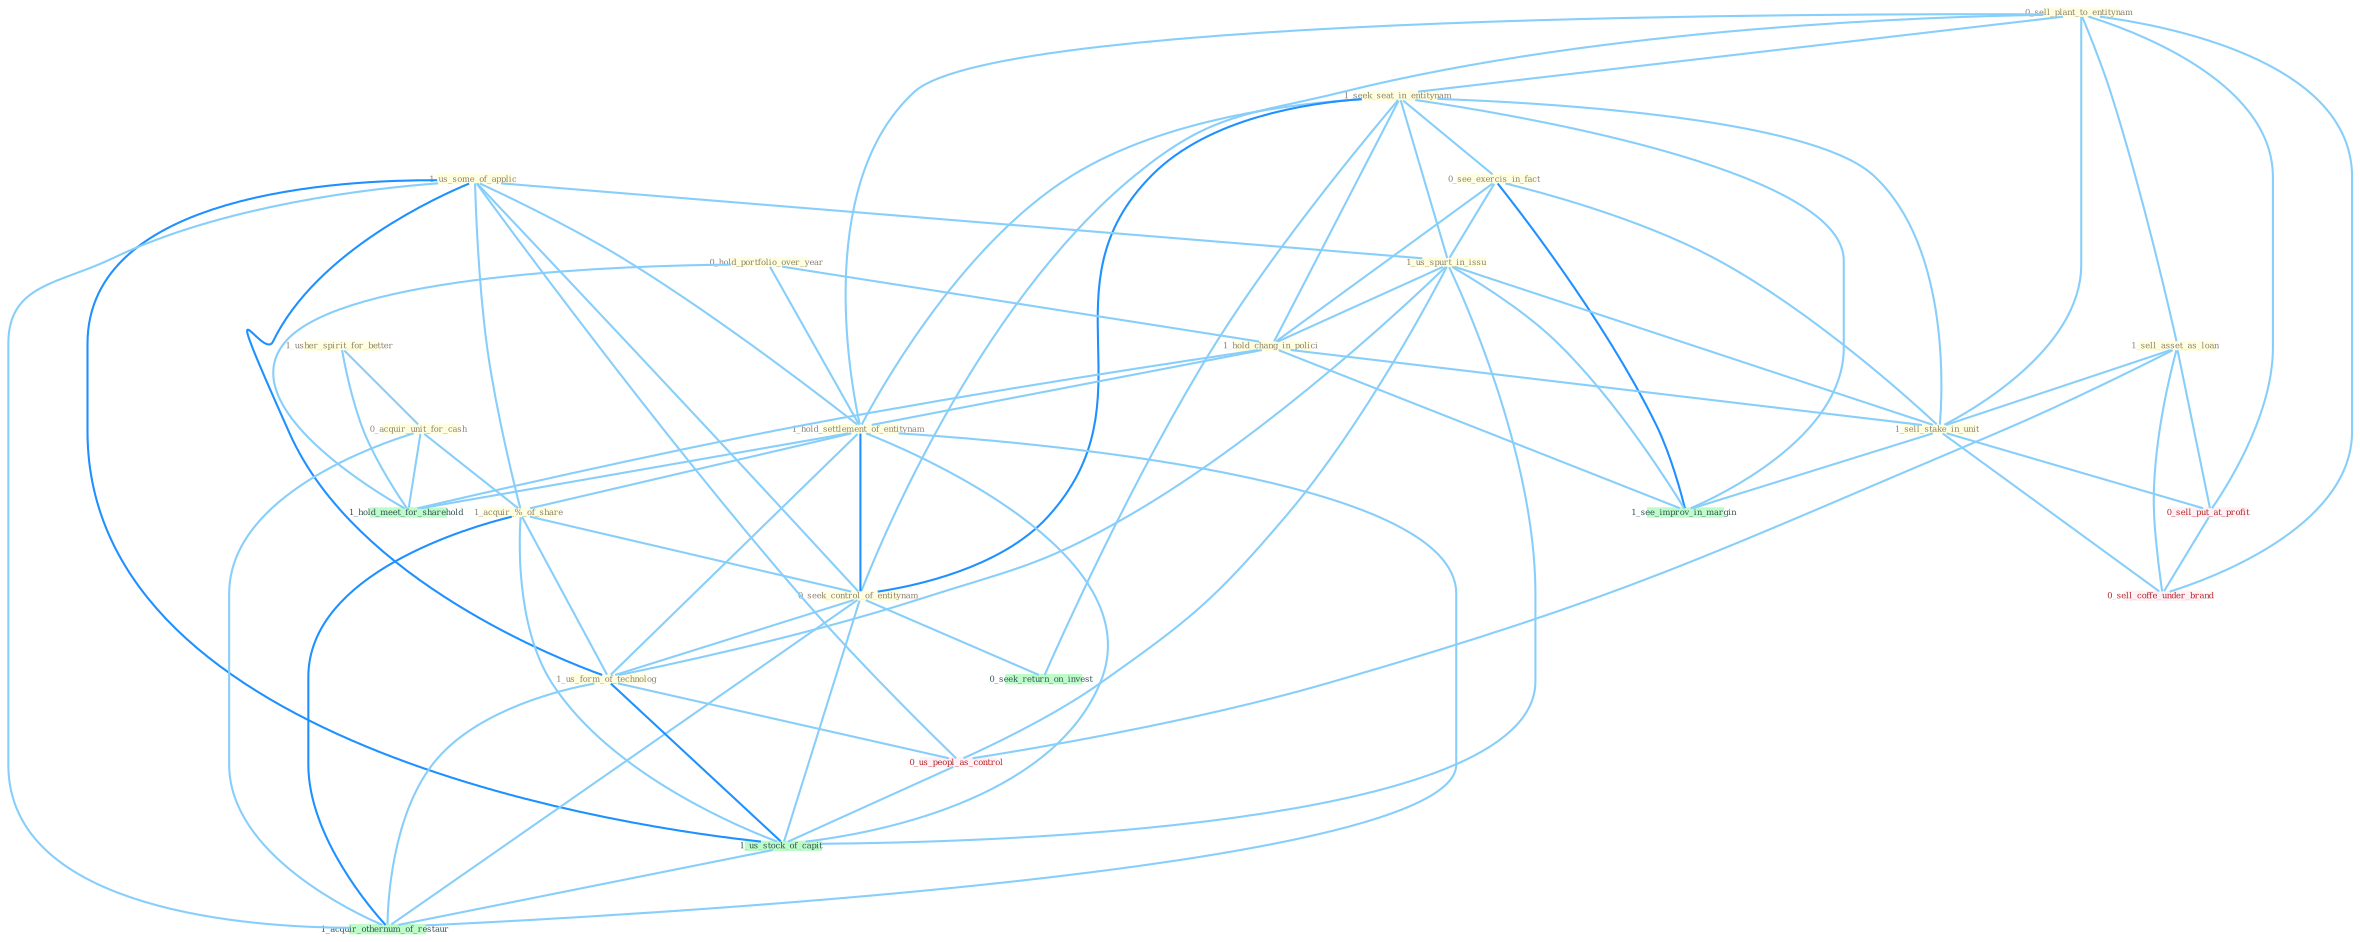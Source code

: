 Graph G{ 
    node
    [shape=polygon,style=filled,width=.5,height=.06,color="#BDFCC9",fixedsize=true,fontsize=4,
    fontcolor="#2f4f4f"];
    {node
    [color="#ffffe0", fontcolor="#8b7d6b"] "0_sell_plant_to_entitynam " "1_usher_spirit_for_better " "1_seek_seat_in_entitynam " "1_us_some_of_applic " "0_see_exercis_in_fact " "0_hold_portfolio_over_year " "1_us_spurt_in_issu " "1_hold_chang_in_polici " "1_sell_asset_as_loan " "0_acquir_unit_for_cash " "1_hold_settlement_of_entitynam " "1_acquir_%_of_share " "0_seek_control_of_entitynam " "1_us_form_of_technolog " "1_sell_stake_in_unit "}
{node [color="#fff0f5", fontcolor="#b22222"] "0_us_peopl_as_control " "0_sell_put_at_profit " "0_sell_coffe_under_brand "}
edge [color="#B0E2FF"];

	"0_sell_plant_to_entitynam " -- "1_seek_seat_in_entitynam " [w="1", color="#87cefa" ];
	"0_sell_plant_to_entitynam " -- "1_sell_asset_as_loan " [w="1", color="#87cefa" ];
	"0_sell_plant_to_entitynam " -- "1_hold_settlement_of_entitynam " [w="1", color="#87cefa" ];
	"0_sell_plant_to_entitynam " -- "0_seek_control_of_entitynam " [w="1", color="#87cefa" ];
	"0_sell_plant_to_entitynam " -- "1_sell_stake_in_unit " [w="1", color="#87cefa" ];
	"0_sell_plant_to_entitynam " -- "0_sell_put_at_profit " [w="1", color="#87cefa" ];
	"0_sell_plant_to_entitynam " -- "0_sell_coffe_under_brand " [w="1", color="#87cefa" ];
	"1_usher_spirit_for_better " -- "0_acquir_unit_for_cash " [w="1", color="#87cefa" ];
	"1_usher_spirit_for_better " -- "1_hold_meet_for_sharehold " [w="1", color="#87cefa" ];
	"1_seek_seat_in_entitynam " -- "0_see_exercis_in_fact " [w="1", color="#87cefa" ];
	"1_seek_seat_in_entitynam " -- "1_us_spurt_in_issu " [w="1", color="#87cefa" ];
	"1_seek_seat_in_entitynam " -- "1_hold_chang_in_polici " [w="1", color="#87cefa" ];
	"1_seek_seat_in_entitynam " -- "1_hold_settlement_of_entitynam " [w="1", color="#87cefa" ];
	"1_seek_seat_in_entitynam " -- "0_seek_control_of_entitynam " [w="2", color="#1e90ff" , len=0.8];
	"1_seek_seat_in_entitynam " -- "1_sell_stake_in_unit " [w="1", color="#87cefa" ];
	"1_seek_seat_in_entitynam " -- "0_seek_return_on_invest " [w="1", color="#87cefa" ];
	"1_seek_seat_in_entitynam " -- "1_see_improv_in_margin " [w="1", color="#87cefa" ];
	"1_us_some_of_applic " -- "1_us_spurt_in_issu " [w="1", color="#87cefa" ];
	"1_us_some_of_applic " -- "1_hold_settlement_of_entitynam " [w="1", color="#87cefa" ];
	"1_us_some_of_applic " -- "1_acquir_%_of_share " [w="1", color="#87cefa" ];
	"1_us_some_of_applic " -- "0_seek_control_of_entitynam " [w="1", color="#87cefa" ];
	"1_us_some_of_applic " -- "1_us_form_of_technolog " [w="2", color="#1e90ff" , len=0.8];
	"1_us_some_of_applic " -- "0_us_peopl_as_control " [w="1", color="#87cefa" ];
	"1_us_some_of_applic " -- "1_us_stock_of_capit " [w="2", color="#1e90ff" , len=0.8];
	"1_us_some_of_applic " -- "1_acquir_othernum_of_restaur " [w="1", color="#87cefa" ];
	"0_see_exercis_in_fact " -- "1_us_spurt_in_issu " [w="1", color="#87cefa" ];
	"0_see_exercis_in_fact " -- "1_hold_chang_in_polici " [w="1", color="#87cefa" ];
	"0_see_exercis_in_fact " -- "1_sell_stake_in_unit " [w="1", color="#87cefa" ];
	"0_see_exercis_in_fact " -- "1_see_improv_in_margin " [w="2", color="#1e90ff" , len=0.8];
	"0_hold_portfolio_over_year " -- "1_hold_chang_in_polici " [w="1", color="#87cefa" ];
	"0_hold_portfolio_over_year " -- "1_hold_settlement_of_entitynam " [w="1", color="#87cefa" ];
	"0_hold_portfolio_over_year " -- "1_hold_meet_for_sharehold " [w="1", color="#87cefa" ];
	"1_us_spurt_in_issu " -- "1_hold_chang_in_polici " [w="1", color="#87cefa" ];
	"1_us_spurt_in_issu " -- "1_us_form_of_technolog " [w="1", color="#87cefa" ];
	"1_us_spurt_in_issu " -- "1_sell_stake_in_unit " [w="1", color="#87cefa" ];
	"1_us_spurt_in_issu " -- "0_us_peopl_as_control " [w="1", color="#87cefa" ];
	"1_us_spurt_in_issu " -- "1_us_stock_of_capit " [w="1", color="#87cefa" ];
	"1_us_spurt_in_issu " -- "1_see_improv_in_margin " [w="1", color="#87cefa" ];
	"1_hold_chang_in_polici " -- "1_hold_settlement_of_entitynam " [w="1", color="#87cefa" ];
	"1_hold_chang_in_polici " -- "1_sell_stake_in_unit " [w="1", color="#87cefa" ];
	"1_hold_chang_in_polici " -- "1_see_improv_in_margin " [w="1", color="#87cefa" ];
	"1_hold_chang_in_polici " -- "1_hold_meet_for_sharehold " [w="1", color="#87cefa" ];
	"1_sell_asset_as_loan " -- "1_sell_stake_in_unit " [w="1", color="#87cefa" ];
	"1_sell_asset_as_loan " -- "0_us_peopl_as_control " [w="1", color="#87cefa" ];
	"1_sell_asset_as_loan " -- "0_sell_put_at_profit " [w="1", color="#87cefa" ];
	"1_sell_asset_as_loan " -- "0_sell_coffe_under_brand " [w="1", color="#87cefa" ];
	"0_acquir_unit_for_cash " -- "1_acquir_%_of_share " [w="1", color="#87cefa" ];
	"0_acquir_unit_for_cash " -- "1_hold_meet_for_sharehold " [w="1", color="#87cefa" ];
	"0_acquir_unit_for_cash " -- "1_acquir_othernum_of_restaur " [w="1", color="#87cefa" ];
	"1_hold_settlement_of_entitynam " -- "1_acquir_%_of_share " [w="1", color="#87cefa" ];
	"1_hold_settlement_of_entitynam " -- "0_seek_control_of_entitynam " [w="2", color="#1e90ff" , len=0.8];
	"1_hold_settlement_of_entitynam " -- "1_us_form_of_technolog " [w="1", color="#87cefa" ];
	"1_hold_settlement_of_entitynam " -- "1_us_stock_of_capit " [w="1", color="#87cefa" ];
	"1_hold_settlement_of_entitynam " -- "1_hold_meet_for_sharehold " [w="1", color="#87cefa" ];
	"1_hold_settlement_of_entitynam " -- "1_acquir_othernum_of_restaur " [w="1", color="#87cefa" ];
	"1_acquir_%_of_share " -- "0_seek_control_of_entitynam " [w="1", color="#87cefa" ];
	"1_acquir_%_of_share " -- "1_us_form_of_technolog " [w="1", color="#87cefa" ];
	"1_acquir_%_of_share " -- "1_us_stock_of_capit " [w="1", color="#87cefa" ];
	"1_acquir_%_of_share " -- "1_acquir_othernum_of_restaur " [w="2", color="#1e90ff" , len=0.8];
	"0_seek_control_of_entitynam " -- "1_us_form_of_technolog " [w="1", color="#87cefa" ];
	"0_seek_control_of_entitynam " -- "0_seek_return_on_invest " [w="1", color="#87cefa" ];
	"0_seek_control_of_entitynam " -- "1_us_stock_of_capit " [w="1", color="#87cefa" ];
	"0_seek_control_of_entitynam " -- "1_acquir_othernum_of_restaur " [w="1", color="#87cefa" ];
	"1_us_form_of_technolog " -- "0_us_peopl_as_control " [w="1", color="#87cefa" ];
	"1_us_form_of_technolog " -- "1_us_stock_of_capit " [w="2", color="#1e90ff" , len=0.8];
	"1_us_form_of_technolog " -- "1_acquir_othernum_of_restaur " [w="1", color="#87cefa" ];
	"1_sell_stake_in_unit " -- "0_sell_put_at_profit " [w="1", color="#87cefa" ];
	"1_sell_stake_in_unit " -- "1_see_improv_in_margin " [w="1", color="#87cefa" ];
	"1_sell_stake_in_unit " -- "0_sell_coffe_under_brand " [w="1", color="#87cefa" ];
	"0_us_peopl_as_control " -- "1_us_stock_of_capit " [w="1", color="#87cefa" ];
	"0_sell_put_at_profit " -- "0_sell_coffe_under_brand " [w="1", color="#87cefa" ];
	"1_us_stock_of_capit " -- "1_acquir_othernum_of_restaur " [w="1", color="#87cefa" ];
}
